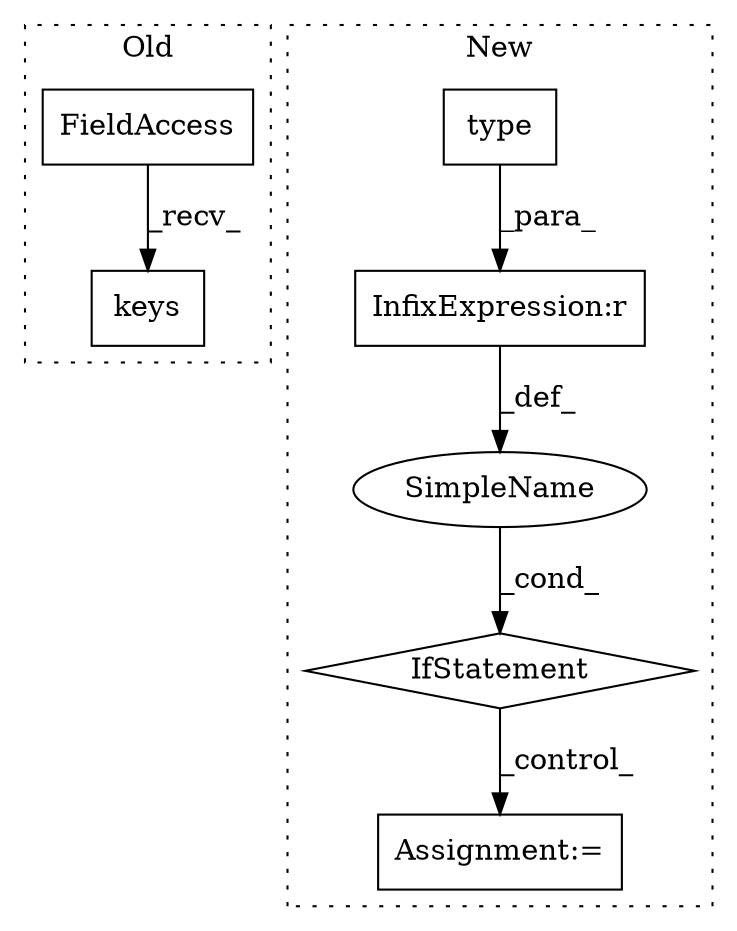 digraph G {
subgraph cluster0 {
1 [label="keys" a="32" s="3292" l="6" shape="box"];
3 [label="FieldAccess" a="22" s="3277" l="14" shape="box"];
label = "Old";
style="dotted";
}
subgraph cluster1 {
2 [label="type" a="32" s="3428,3436" l="5,1" shape="box"];
4 [label="IfStatement" a="25" s="3424,3445" l="4,2" shape="diamond"];
5 [label="SimpleName" a="42" s="" l="" shape="ellipse"];
6 [label="Assignment:=" a="7" s="3455,3547" l="71,2" shape="box"];
7 [label="InfixExpression:r" a="27" s="3437" l="4" shape="box"];
label = "New";
style="dotted";
}
2 -> 7 [label="_para_"];
3 -> 1 [label="_recv_"];
4 -> 6 [label="_control_"];
5 -> 4 [label="_cond_"];
7 -> 5 [label="_def_"];
}